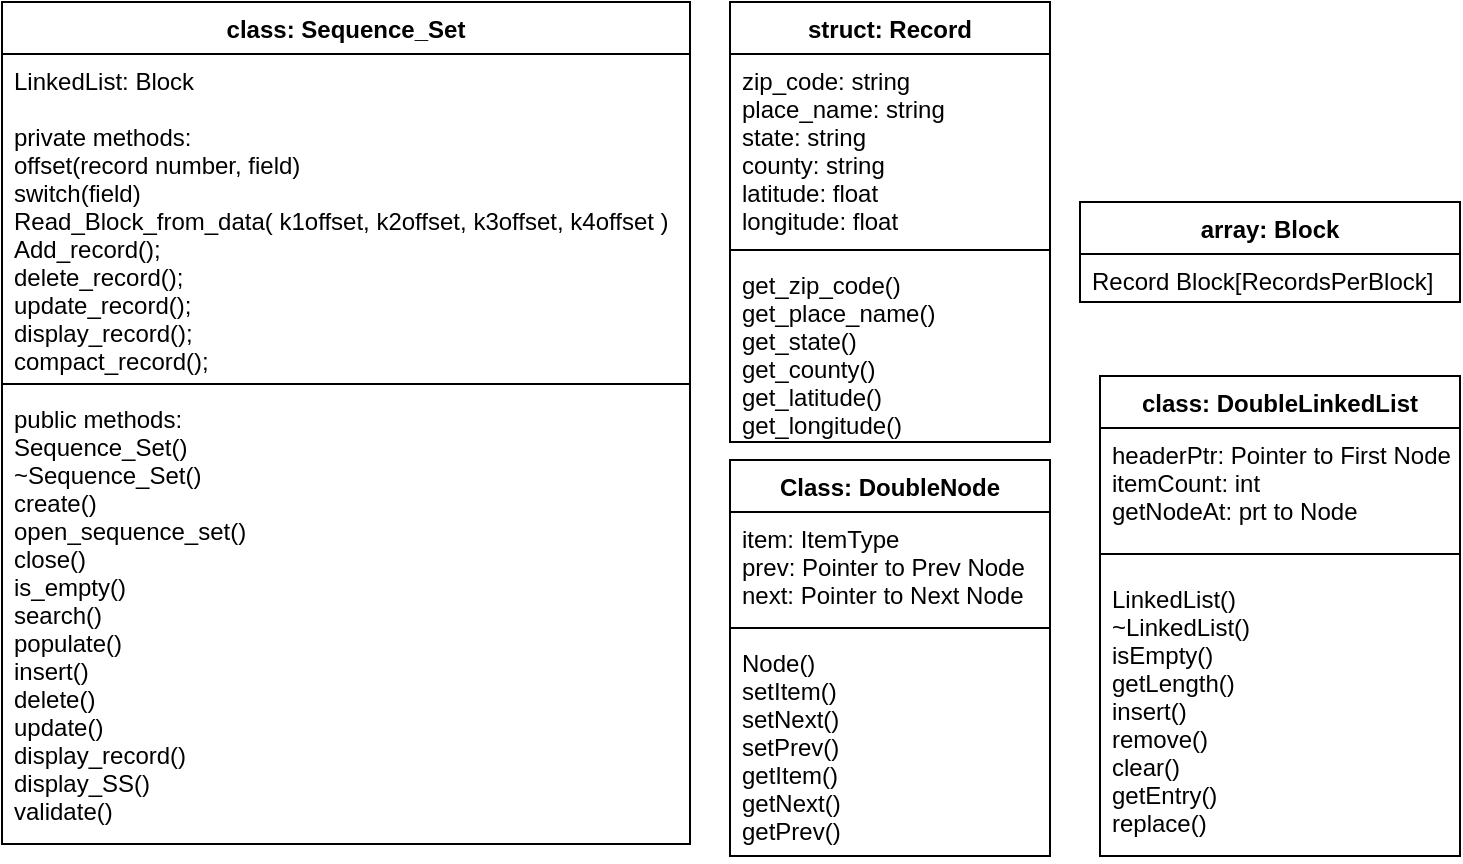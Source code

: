 <mxfile version="12.1.9" type="github" pages="1">
  <diagram id="Ys3HZVprmhT14fWjxTii" name="Page-1">
    <mxGraphModel dx="1422" dy="794" grid="0" gridSize="10" guides="1" tooltips="1" connect="1" arrows="1" fold="1" page="1" pageScale="1" pageWidth="850" pageHeight="1100" math="0" shadow="0">
      <root>
        <mxCell id="0"/>
        <mxCell id="1" parent="0"/>
        <mxCell id="aJFEXek-DKKWGumUrWXr-6" value="class: Sequence_Set" style="swimlane;fontStyle=1;align=center;verticalAlign=top;childLayout=stackLayout;horizontal=1;startSize=26;horizontalStack=0;resizeParent=1;resizeParentMax=0;resizeLast=0;collapsible=1;marginBottom=0;" parent="1" vertex="1">
          <mxGeometry x="70" y="390" width="344" height="421" as="geometry"/>
        </mxCell>
        <mxCell id="aJFEXek-DKKWGumUrWXr-7" value="LinkedList: Block&#xa;&#xa;private methods:&#xa;offset(record number, field)&#xa;switch(field)&#xa;Read_Block_from_data( k1offset, k2offset, k3offset, k4offset )&#xa;Add_record();&#xa;delete_record();&#xa;update_record();&#xa;display_record();&#xa;compact_record();&#xa;" style="text;strokeColor=none;fillColor=none;align=left;verticalAlign=top;spacingLeft=4;spacingRight=4;overflow=hidden;rotatable=0;points=[[0,0.5],[1,0.5]];portConstraint=eastwest;" parent="aJFEXek-DKKWGumUrWXr-6" vertex="1">
          <mxGeometry y="26" width="344" height="161" as="geometry"/>
        </mxCell>
        <mxCell id="aJFEXek-DKKWGumUrWXr-8" value="" style="line;strokeWidth=1;fillColor=none;align=left;verticalAlign=middle;spacingTop=-1;spacingLeft=3;spacingRight=3;rotatable=0;labelPosition=right;points=[];portConstraint=eastwest;" parent="aJFEXek-DKKWGumUrWXr-6" vertex="1">
          <mxGeometry y="187" width="344" height="8" as="geometry"/>
        </mxCell>
        <mxCell id="aJFEXek-DKKWGumUrWXr-9" value="public methods:&#xa;Sequence_Set()&#xa;~Sequence_Set()&#xa;create()&#xa;open_sequence_set()&#xa;close()&#xa;is_empty()&#xa;search()&#xa;populate()&#xa;insert()&#xa;delete()&#xa;update()&#xa;display_record()&#xa;display_SS()&#xa;validate()" style="text;strokeColor=none;fillColor=none;align=left;verticalAlign=top;spacingLeft=4;spacingRight=4;overflow=hidden;rotatable=0;points=[[0,0.5],[1,0.5]];portConstraint=eastwest;" parent="aJFEXek-DKKWGumUrWXr-6" vertex="1">
          <mxGeometry y="195" width="344" height="226" as="geometry"/>
        </mxCell>
        <mxCell id="aJFEXek-DKKWGumUrWXr-12" value="struct: Record" style="swimlane;fontStyle=1;align=center;verticalAlign=top;childLayout=stackLayout;horizontal=1;startSize=26;horizontalStack=0;resizeParent=1;resizeParentMax=0;resizeLast=0;collapsible=1;marginBottom=0;" parent="1" vertex="1">
          <mxGeometry x="434" y="390" width="160" height="220" as="geometry"/>
        </mxCell>
        <mxCell id="aJFEXek-DKKWGumUrWXr-13" value="zip_code: string &#xa;place_name: string&#xa;state: string&#xa;county: string&#xa;latitude: float&#xa;longitude: float&#xa;" style="text;strokeColor=none;fillColor=none;align=left;verticalAlign=top;spacingLeft=4;spacingRight=4;overflow=hidden;rotatable=0;points=[[0,0.5],[1,0.5]];portConstraint=eastwest;" parent="aJFEXek-DKKWGumUrWXr-12" vertex="1">
          <mxGeometry y="26" width="160" height="94" as="geometry"/>
        </mxCell>
        <mxCell id="aJFEXek-DKKWGumUrWXr-14" value="" style="line;strokeWidth=1;fillColor=none;align=left;verticalAlign=middle;spacingTop=-1;spacingLeft=3;spacingRight=3;rotatable=0;labelPosition=right;points=[];portConstraint=eastwest;" parent="aJFEXek-DKKWGumUrWXr-12" vertex="1">
          <mxGeometry y="120" width="160" height="8" as="geometry"/>
        </mxCell>
        <mxCell id="aJFEXek-DKKWGumUrWXr-15" value="get_zip_code()&#xa;get_place_name()&#xa;get_state()&#xa;get_county()&#xa;get_latitude()&#xa;get_longitude()" style="text;strokeColor=none;fillColor=none;align=left;verticalAlign=top;spacingLeft=4;spacingRight=4;overflow=hidden;rotatable=0;points=[[0,0.5],[1,0.5]];portConstraint=eastwest;" parent="aJFEXek-DKKWGumUrWXr-12" vertex="1">
          <mxGeometry y="128" width="160" height="92" as="geometry"/>
        </mxCell>
        <mxCell id="aJFEXek-DKKWGumUrWXr-16" value="class: DoubleLinkedList" style="swimlane;fontStyle=1;align=center;verticalAlign=top;childLayout=stackLayout;horizontal=1;startSize=26;horizontalStack=0;resizeParent=1;resizeParentMax=0;resizeLast=0;collapsible=1;marginBottom=0;" parent="1" vertex="1">
          <mxGeometry x="619" y="577" width="180" height="240" as="geometry"/>
        </mxCell>
        <mxCell id="aJFEXek-DKKWGumUrWXr-17" value="headerPtr: Pointer to First Node&#xa;itemCount: int&#xa;getNodeAt: prt to Node&#xa;" style="text;strokeColor=none;fillColor=none;align=left;verticalAlign=top;spacingLeft=4;spacingRight=4;overflow=hidden;rotatable=0;points=[[0,0.5],[1,0.5]];portConstraint=eastwest;" parent="aJFEXek-DKKWGumUrWXr-16" vertex="1">
          <mxGeometry y="26" width="180" height="54" as="geometry"/>
        </mxCell>
        <mxCell id="aJFEXek-DKKWGumUrWXr-18" value="" style="line;strokeWidth=1;fillColor=none;align=left;verticalAlign=middle;spacingTop=-1;spacingLeft=3;spacingRight=3;rotatable=0;labelPosition=right;points=[];portConstraint=eastwest;" parent="aJFEXek-DKKWGumUrWXr-16" vertex="1">
          <mxGeometry y="80" width="180" height="18" as="geometry"/>
        </mxCell>
        <mxCell id="aJFEXek-DKKWGumUrWXr-19" value="LinkedList()&#xa;~LinkedList()&#xa;isEmpty()&#xa;getLength()&#xa;insert()&#xa;remove()&#xa;clear()&#xa;getEntry()&#xa;replace()" style="text;strokeColor=none;fillColor=none;align=left;verticalAlign=top;spacingLeft=4;spacingRight=4;overflow=hidden;rotatable=0;points=[[0,0.5],[1,0.5]];portConstraint=eastwest;" parent="aJFEXek-DKKWGumUrWXr-16" vertex="1">
          <mxGeometry y="98" width="180" height="142" as="geometry"/>
        </mxCell>
        <mxCell id="aJFEXek-DKKWGumUrWXr-24" value="Class: DoubleNode" style="swimlane;fontStyle=1;align=center;verticalAlign=top;childLayout=stackLayout;horizontal=1;startSize=26;horizontalStack=0;resizeParent=1;resizeParentMax=0;resizeLast=0;collapsible=1;marginBottom=0;" parent="1" vertex="1">
          <mxGeometry x="434" y="619" width="160" height="198" as="geometry"/>
        </mxCell>
        <mxCell id="aJFEXek-DKKWGumUrWXr-25" value="item: ItemType&#xa;prev: Pointer to Prev Node&#xa;next: Pointer to Next Node&#xa;" style="text;strokeColor=none;fillColor=none;align=left;verticalAlign=top;spacingLeft=4;spacingRight=4;overflow=hidden;rotatable=0;points=[[0,0.5],[1,0.5]];portConstraint=eastwest;" parent="aJFEXek-DKKWGumUrWXr-24" vertex="1">
          <mxGeometry y="26" width="160" height="54" as="geometry"/>
        </mxCell>
        <mxCell id="aJFEXek-DKKWGumUrWXr-26" value="" style="line;strokeWidth=1;fillColor=none;align=left;verticalAlign=middle;spacingTop=-1;spacingLeft=3;spacingRight=3;rotatable=0;labelPosition=right;points=[];portConstraint=eastwest;" parent="aJFEXek-DKKWGumUrWXr-24" vertex="1">
          <mxGeometry y="80" width="160" height="8" as="geometry"/>
        </mxCell>
        <mxCell id="aJFEXek-DKKWGumUrWXr-27" value="Node()&#xa;setItem()&#xa;setNext()&#xa;setPrev()&#xa;getItem()&#xa;getNext()&#xa;getPrev()" style="text;strokeColor=none;fillColor=none;align=left;verticalAlign=top;spacingLeft=4;spacingRight=4;overflow=hidden;rotatable=0;points=[[0,0.5],[1,0.5]];portConstraint=eastwest;" parent="aJFEXek-DKKWGumUrWXr-24" vertex="1">
          <mxGeometry y="88" width="160" height="110" as="geometry"/>
        </mxCell>
        <mxCell id="aJFEXek-DKKWGumUrWXr-29" value="array: Block" style="swimlane;fontStyle=1;align=center;verticalAlign=top;childLayout=stackLayout;horizontal=1;startSize=26;horizontalStack=0;resizeParent=1;resizeParentMax=0;resizeLast=0;collapsible=1;marginBottom=0;" parent="1" vertex="1">
          <mxGeometry x="609" y="490" width="190" height="50" as="geometry"/>
        </mxCell>
        <mxCell id="aJFEXek-DKKWGumUrWXr-30" value="Record Block[RecordsPerBlock]" style="text;strokeColor=none;fillColor=none;align=left;verticalAlign=top;spacingLeft=4;spacingRight=4;overflow=hidden;rotatable=0;points=[[0,0.5],[1,0.5]];portConstraint=eastwest;" parent="aJFEXek-DKKWGumUrWXr-29" vertex="1">
          <mxGeometry y="26" width="190" height="24" as="geometry"/>
        </mxCell>
      </root>
    </mxGraphModel>
  </diagram>
</mxfile>
